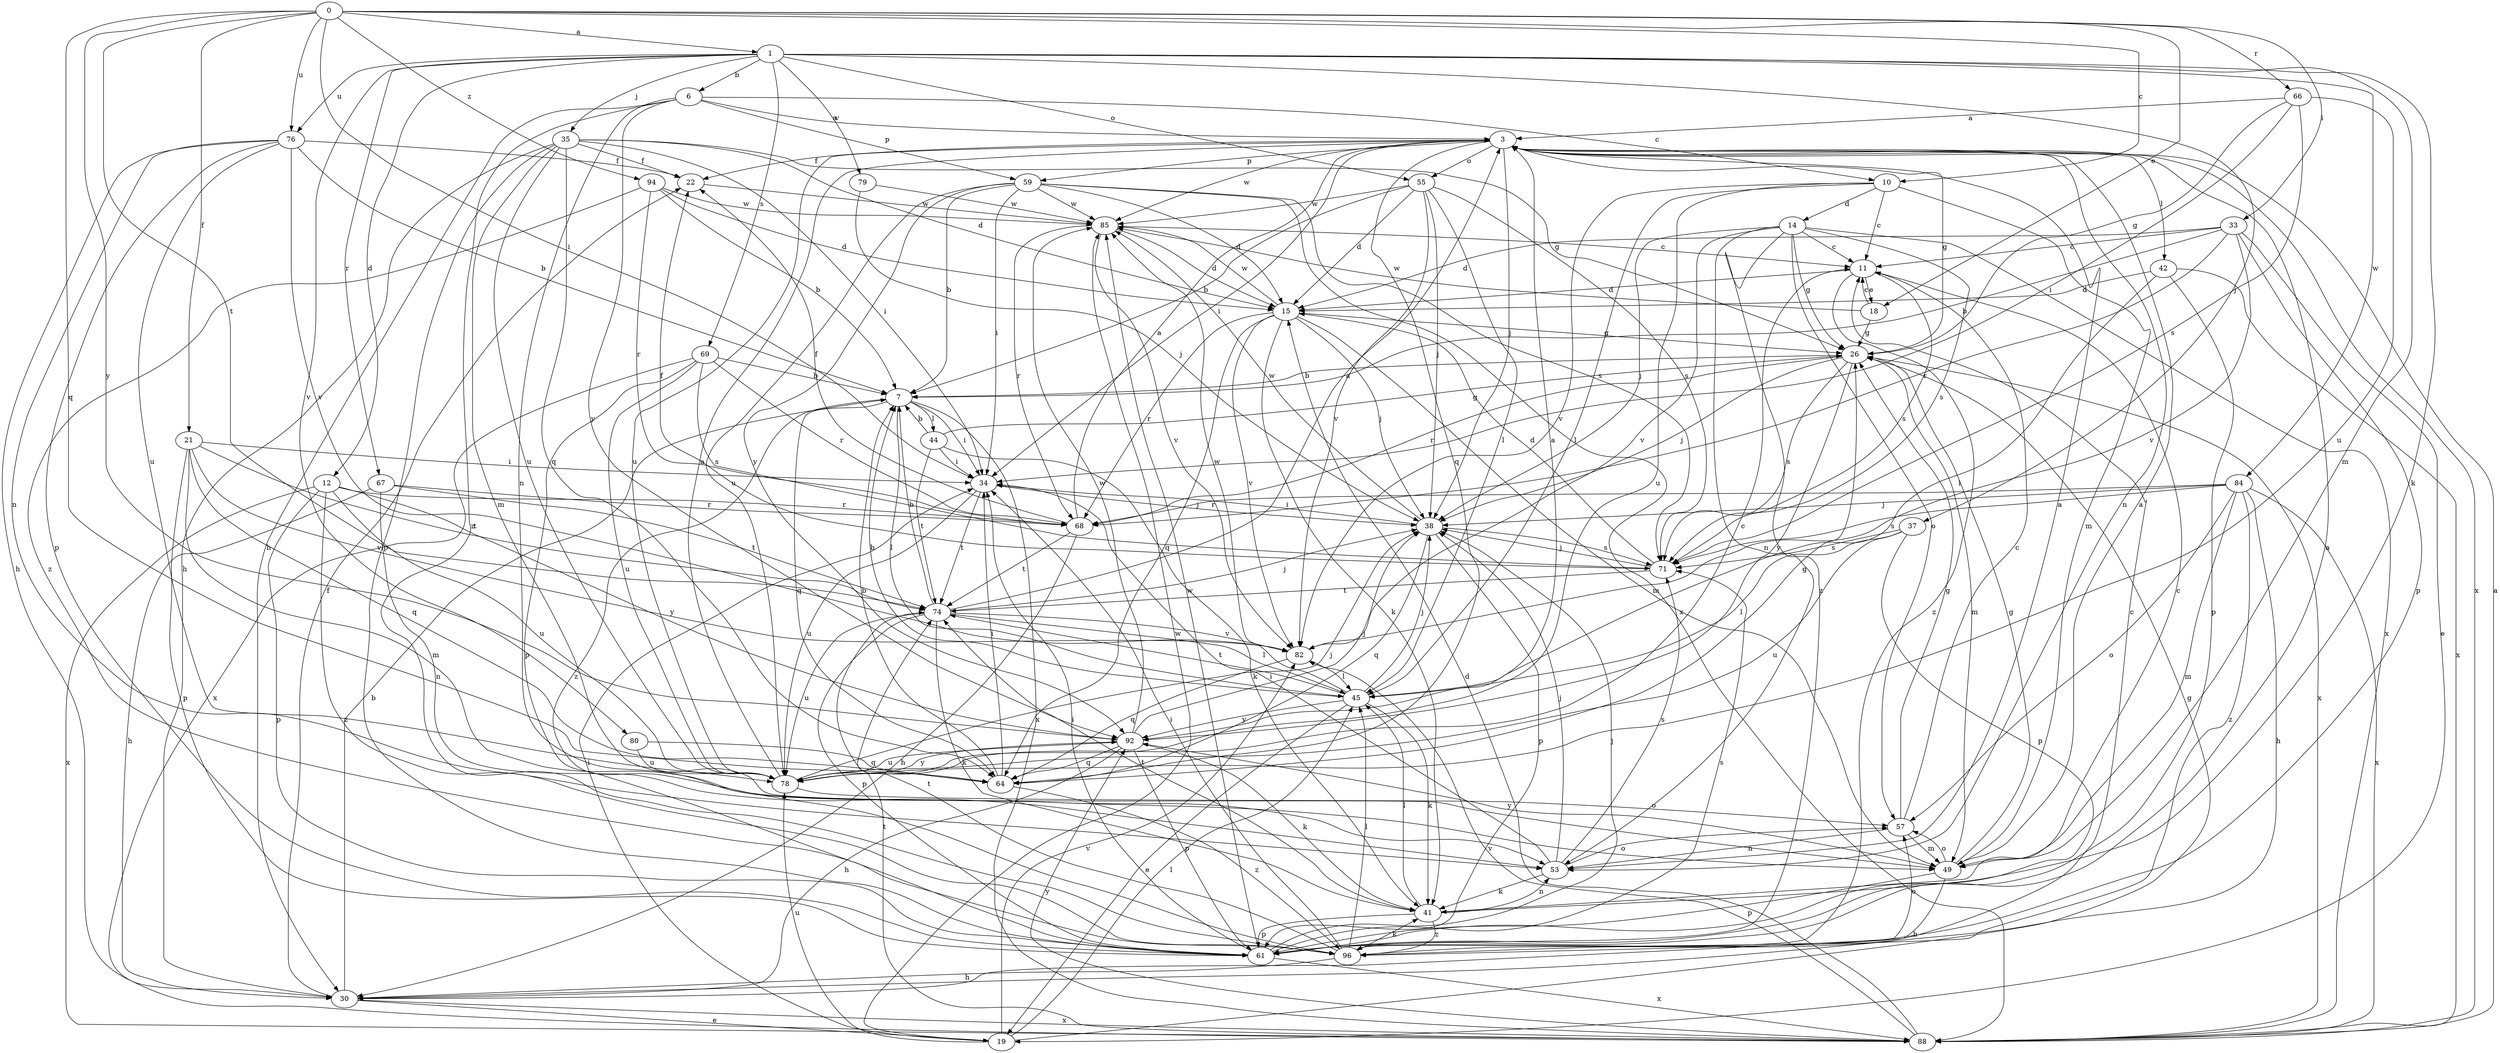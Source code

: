 strict digraph  {
0;
1;
3;
6;
7;
10;
11;
12;
14;
15;
18;
19;
21;
22;
26;
30;
33;
34;
35;
37;
38;
41;
42;
44;
45;
49;
53;
55;
57;
59;
61;
64;
66;
67;
68;
69;
71;
74;
76;
78;
79;
80;
82;
84;
85;
88;
92;
94;
96;
0 -> 1  [label=a];
0 -> 10  [label=c];
0 -> 18  [label=e];
0 -> 21  [label=f];
0 -> 33  [label=i];
0 -> 34  [label=i];
0 -> 64  [label=q];
0 -> 66  [label=r];
0 -> 74  [label=t];
0 -> 76  [label=u];
0 -> 92  [label=y];
0 -> 94  [label=z];
1 -> 6  [label=b];
1 -> 12  [label=d];
1 -> 35  [label=j];
1 -> 37  [label=j];
1 -> 41  [label=k];
1 -> 49  [label=m];
1 -> 55  [label=o];
1 -> 67  [label=r];
1 -> 69  [label=s];
1 -> 76  [label=u];
1 -> 79  [label=v];
1 -> 80  [label=v];
1 -> 84  [label=w];
3 -> 22  [label=f];
3 -> 26  [label=g];
3 -> 34  [label=i];
3 -> 38  [label=j];
3 -> 42  [label=l];
3 -> 53  [label=n];
3 -> 55  [label=o];
3 -> 59  [label=p];
3 -> 64  [label=q];
3 -> 78  [label=u];
3 -> 85  [label=w];
3 -> 88  [label=x];
6 -> 3  [label=a];
6 -> 10  [label=c];
6 -> 30  [label=h];
6 -> 53  [label=n];
6 -> 59  [label=p];
6 -> 92  [label=y];
6 -> 96  [label=z];
7 -> 34  [label=i];
7 -> 44  [label=l];
7 -> 45  [label=l];
7 -> 64  [label=q];
7 -> 88  [label=x];
7 -> 96  [label=z];
10 -> 11  [label=c];
10 -> 14  [label=d];
10 -> 45  [label=l];
10 -> 49  [label=m];
10 -> 78  [label=u];
10 -> 82  [label=v];
11 -> 15  [label=d];
11 -> 18  [label=e];
11 -> 71  [label=s];
11 -> 96  [label=z];
12 -> 61  [label=p];
12 -> 68  [label=r];
12 -> 78  [label=u];
12 -> 88  [label=x];
12 -> 92  [label=y];
12 -> 96  [label=z];
14 -> 11  [label=c];
14 -> 26  [label=g];
14 -> 38  [label=j];
14 -> 53  [label=n];
14 -> 57  [label=o];
14 -> 71  [label=s];
14 -> 82  [label=v];
14 -> 88  [label=x];
14 -> 96  [label=z];
15 -> 26  [label=g];
15 -> 38  [label=j];
15 -> 41  [label=k];
15 -> 49  [label=m];
15 -> 64  [label=q];
15 -> 68  [label=r];
15 -> 82  [label=v];
15 -> 85  [label=w];
18 -> 11  [label=c];
18 -> 26  [label=g];
18 -> 85  [label=w];
19 -> 26  [label=g];
19 -> 34  [label=i];
19 -> 45  [label=l];
19 -> 78  [label=u];
19 -> 82  [label=v];
19 -> 85  [label=w];
21 -> 34  [label=i];
21 -> 49  [label=m];
21 -> 61  [label=p];
21 -> 64  [label=q];
21 -> 74  [label=t];
21 -> 82  [label=v];
22 -> 85  [label=w];
26 -> 7  [label=b];
26 -> 38  [label=j];
26 -> 49  [label=m];
26 -> 68  [label=r];
26 -> 71  [label=s];
26 -> 88  [label=x];
26 -> 92  [label=y];
30 -> 7  [label=b];
30 -> 19  [label=e];
30 -> 22  [label=f];
30 -> 88  [label=x];
33 -> 7  [label=b];
33 -> 11  [label=c];
33 -> 15  [label=d];
33 -> 19  [label=e];
33 -> 61  [label=p];
33 -> 68  [label=r];
33 -> 82  [label=v];
34 -> 38  [label=j];
34 -> 74  [label=t];
34 -> 78  [label=u];
35 -> 15  [label=d];
35 -> 22  [label=f];
35 -> 26  [label=g];
35 -> 30  [label=h];
35 -> 34  [label=i];
35 -> 49  [label=m];
35 -> 61  [label=p];
35 -> 64  [label=q];
35 -> 78  [label=u];
37 -> 45  [label=l];
37 -> 61  [label=p];
37 -> 71  [label=s];
37 -> 78  [label=u];
38 -> 34  [label=i];
38 -> 61  [label=p];
38 -> 64  [label=q];
38 -> 71  [label=s];
38 -> 85  [label=w];
41 -> 11  [label=c];
41 -> 45  [label=l];
41 -> 53  [label=n];
41 -> 61  [label=p];
41 -> 74  [label=t];
41 -> 96  [label=z];
42 -> 15  [label=d];
42 -> 45  [label=l];
42 -> 61  [label=p];
42 -> 88  [label=x];
44 -> 7  [label=b];
44 -> 26  [label=g];
44 -> 34  [label=i];
44 -> 41  [label=k];
44 -> 74  [label=t];
45 -> 7  [label=b];
45 -> 19  [label=e];
45 -> 38  [label=j];
45 -> 41  [label=k];
45 -> 74  [label=t];
45 -> 85  [label=w];
45 -> 92  [label=y];
49 -> 3  [label=a];
49 -> 26  [label=g];
49 -> 30  [label=h];
49 -> 57  [label=o];
49 -> 61  [label=p];
49 -> 92  [label=y];
53 -> 3  [label=a];
53 -> 34  [label=i];
53 -> 38  [label=j];
53 -> 41  [label=k];
53 -> 57  [label=o];
53 -> 71  [label=s];
55 -> 7  [label=b];
55 -> 15  [label=d];
55 -> 38  [label=j];
55 -> 45  [label=l];
55 -> 71  [label=s];
55 -> 82  [label=v];
55 -> 85  [label=w];
57 -> 11  [label=c];
57 -> 26  [label=g];
57 -> 49  [label=m];
57 -> 53  [label=n];
59 -> 7  [label=b];
59 -> 15  [label=d];
59 -> 34  [label=i];
59 -> 71  [label=s];
59 -> 78  [label=u];
59 -> 85  [label=w];
59 -> 88  [label=x];
59 -> 92  [label=y];
61 -> 3  [label=a];
61 -> 34  [label=i];
61 -> 38  [label=j];
61 -> 71  [label=s];
61 -> 85  [label=w];
61 -> 88  [label=x];
64 -> 7  [label=b];
64 -> 26  [label=g];
64 -> 34  [label=i];
64 -> 96  [label=z];
66 -> 3  [label=a];
66 -> 26  [label=g];
66 -> 34  [label=i];
66 -> 71  [label=s];
66 -> 78  [label=u];
67 -> 30  [label=h];
67 -> 53  [label=n];
67 -> 68  [label=r];
67 -> 74  [label=t];
68 -> 3  [label=a];
68 -> 22  [label=f];
68 -> 30  [label=h];
68 -> 74  [label=t];
69 -> 7  [label=b];
69 -> 61  [label=p];
69 -> 68  [label=r];
69 -> 71  [label=s];
69 -> 78  [label=u];
69 -> 88  [label=x];
71 -> 15  [label=d];
71 -> 22  [label=f];
71 -> 38  [label=j];
71 -> 74  [label=t];
74 -> 3  [label=a];
74 -> 7  [label=b];
74 -> 38  [label=j];
74 -> 41  [label=k];
74 -> 45  [label=l];
74 -> 61  [label=p];
74 -> 78  [label=u];
74 -> 82  [label=v];
76 -> 7  [label=b];
76 -> 22  [label=f];
76 -> 30  [label=h];
76 -> 53  [label=n];
76 -> 61  [label=p];
76 -> 78  [label=u];
76 -> 82  [label=v];
78 -> 3  [label=a];
78 -> 11  [label=c];
78 -> 38  [label=j];
78 -> 57  [label=o];
78 -> 92  [label=y];
79 -> 38  [label=j];
79 -> 85  [label=w];
80 -> 64  [label=q];
80 -> 78  [label=u];
82 -> 45  [label=l];
82 -> 64  [label=q];
84 -> 30  [label=h];
84 -> 38  [label=j];
84 -> 49  [label=m];
84 -> 57  [label=o];
84 -> 68  [label=r];
84 -> 71  [label=s];
84 -> 88  [label=x];
84 -> 96  [label=z];
85 -> 11  [label=c];
85 -> 15  [label=d];
85 -> 68  [label=r];
85 -> 82  [label=v];
88 -> 3  [label=a];
88 -> 15  [label=d];
88 -> 74  [label=t];
88 -> 82  [label=v];
88 -> 92  [label=y];
92 -> 3  [label=a];
92 -> 30  [label=h];
92 -> 38  [label=j];
92 -> 41  [label=k];
92 -> 61  [label=p];
92 -> 64  [label=q];
92 -> 78  [label=u];
92 -> 85  [label=w];
94 -> 7  [label=b];
94 -> 15  [label=d];
94 -> 68  [label=r];
94 -> 85  [label=w];
94 -> 96  [label=z];
96 -> 11  [label=c];
96 -> 30  [label=h];
96 -> 34  [label=i];
96 -> 41  [label=k];
96 -> 45  [label=l];
96 -> 57  [label=o];
96 -> 74  [label=t];
}
